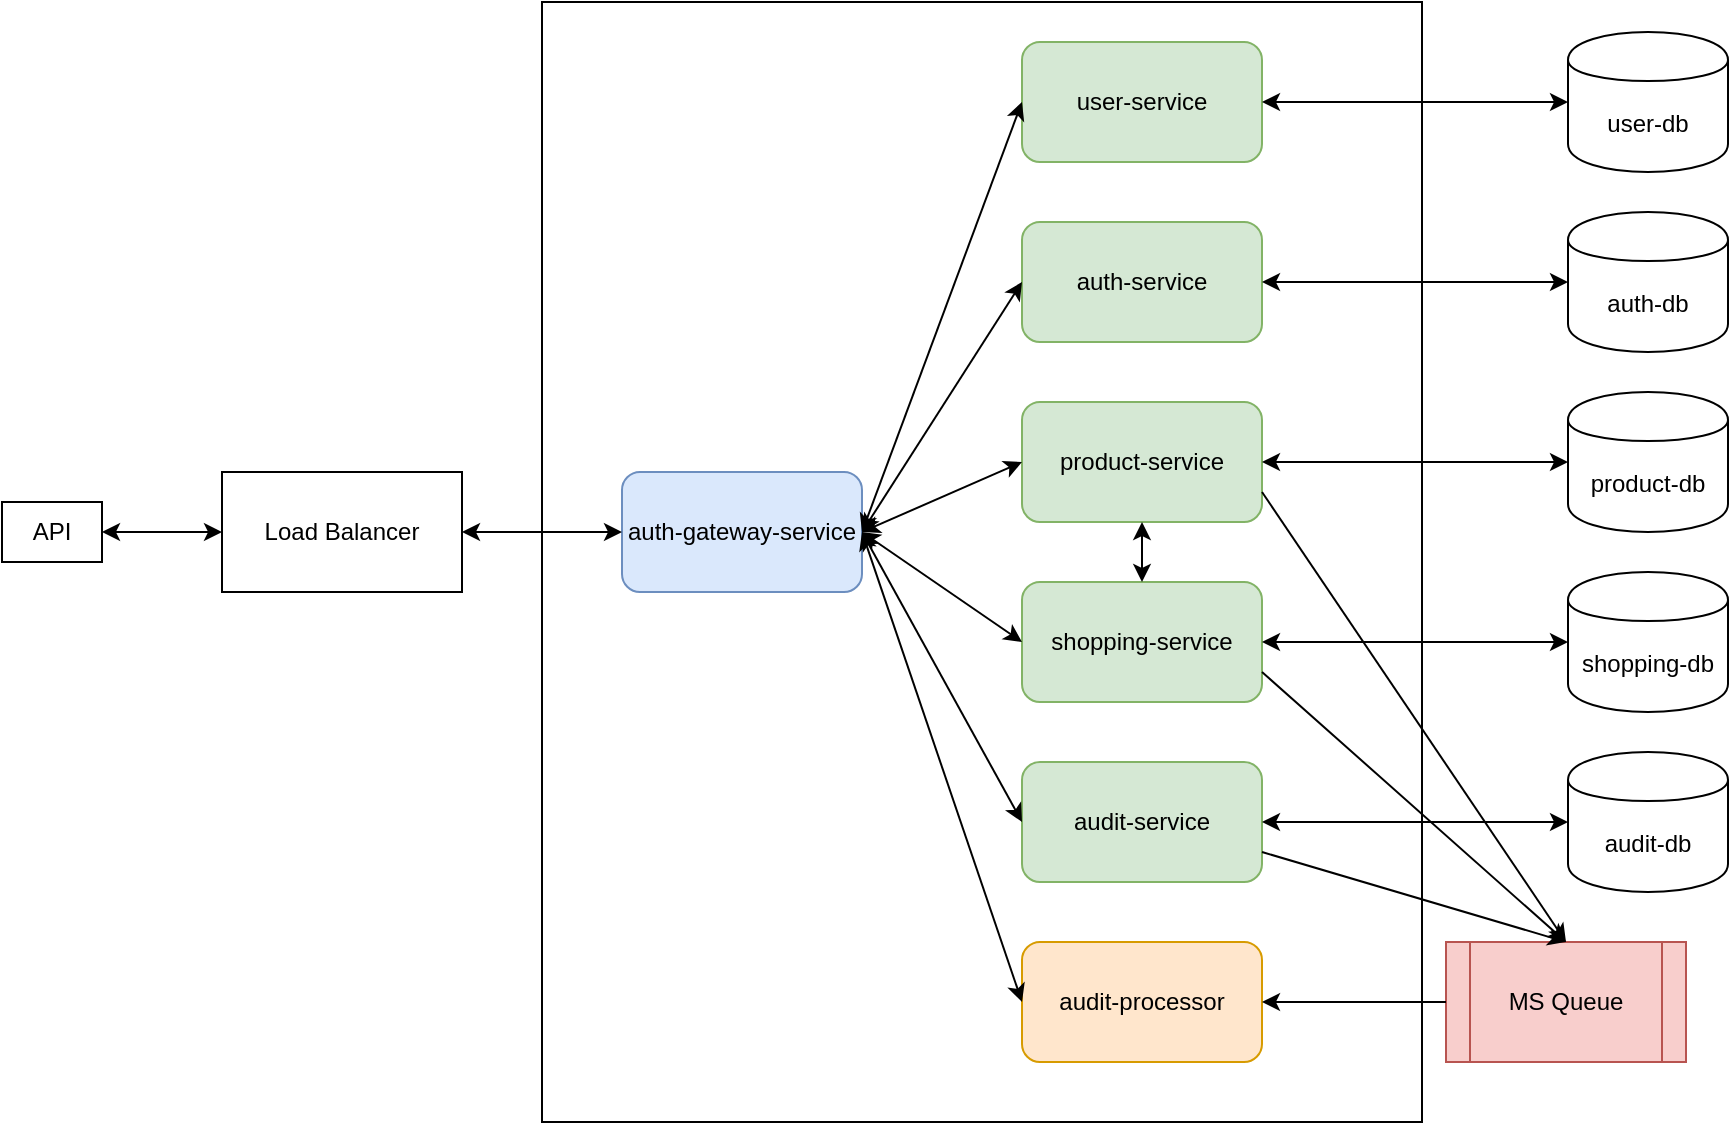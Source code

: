 <mxfile version="13.0.8" type="github"><diagram id="Ra_SUfdDztGyyVcpzctB" name="Page-1"><mxGraphModel dx="1422" dy="762" grid="1" gridSize="10" guides="1" tooltips="1" connect="1" arrows="1" fold="1" page="1" pageScale="1" pageWidth="850" pageHeight="1100" math="0" shadow="0"><root><mxCell id="0"/><mxCell id="1" parent="0"/><mxCell id="ULscxT3_W8Nl4wCydmtd-21" value="" style="rounded=0;whiteSpace=wrap;html=1;fillColor=none;" vertex="1" parent="1"><mxGeometry x="280" y="40" width="440" height="560" as="geometry"/></mxCell><mxCell id="ULscxT3_W8Nl4wCydmtd-2" value="API" style="rounded=0;whiteSpace=wrap;html=1;" vertex="1" parent="1"><mxGeometry x="10" y="290" width="50" height="30" as="geometry"/></mxCell><mxCell id="ULscxT3_W8Nl4wCydmtd-5" value="product-service" style="rounded=1;whiteSpace=wrap;html=1;fillColor=#d5e8d4;strokeColor=#82b366;" vertex="1" parent="1"><mxGeometry x="520" y="240" width="120" height="60" as="geometry"/></mxCell><mxCell id="ULscxT3_W8Nl4wCydmtd-6" value="MS Queue" style="shape=process;whiteSpace=wrap;html=1;backgroundOutline=1;fillColor=#f8cecc;strokeColor=#b85450;" vertex="1" parent="1"><mxGeometry x="732" y="510" width="120" height="60" as="geometry"/></mxCell><mxCell id="ULscxT3_W8Nl4wCydmtd-7" value="product-db" style="shape=cylinder;whiteSpace=wrap;html=1;boundedLbl=1;backgroundOutline=1;" vertex="1" parent="1"><mxGeometry x="793" y="235" width="80" height="70" as="geometry"/></mxCell><mxCell id="ULscxT3_W8Nl4wCydmtd-8" value="shopping-service" style="rounded=1;whiteSpace=wrap;html=1;fillColor=#d5e8d4;strokeColor=#82b366;" vertex="1" parent="1"><mxGeometry x="520" y="330" width="120" height="60" as="geometry"/></mxCell><mxCell id="ULscxT3_W8Nl4wCydmtd-9" value="audit-service" style="rounded=1;whiteSpace=wrap;html=1;fillColor=#d5e8d4;strokeColor=#82b366;" vertex="1" parent="1"><mxGeometry x="520" y="420" width="120" height="60" as="geometry"/></mxCell><mxCell id="ULscxT3_W8Nl4wCydmtd-10" value="user-service" style="rounded=1;whiteSpace=wrap;html=1;fillColor=#d5e8d4;strokeColor=#82b366;" vertex="1" parent="1"><mxGeometry x="520" y="60" width="120" height="60" as="geometry"/></mxCell><mxCell id="ULscxT3_W8Nl4wCydmtd-11" value="auth-service" style="rounded=1;whiteSpace=wrap;html=1;fillColor=#d5e8d4;strokeColor=#82b366;" vertex="1" parent="1"><mxGeometry x="520" y="150" width="120" height="60" as="geometry"/></mxCell><mxCell id="ULscxT3_W8Nl4wCydmtd-12" value="auth-gateway-service" style="rounded=1;whiteSpace=wrap;html=1;fillColor=#dae8fc;strokeColor=#6c8ebf;" vertex="1" parent="1"><mxGeometry x="320" y="275" width="120" height="60" as="geometry"/></mxCell><mxCell id="ULscxT3_W8Nl4wCydmtd-14" value="audit-processor" style="rounded=1;whiteSpace=wrap;html=1;fillColor=#ffe6cc;strokeColor=#d79b00;" vertex="1" parent="1"><mxGeometry x="520" y="510" width="120" height="60" as="geometry"/></mxCell><mxCell id="ULscxT3_W8Nl4wCydmtd-16" value="shopping-db" style="shape=cylinder;whiteSpace=wrap;html=1;boundedLbl=1;backgroundOutline=1;" vertex="1" parent="1"><mxGeometry x="793" y="325" width="80" height="70" as="geometry"/></mxCell><mxCell id="ULscxT3_W8Nl4wCydmtd-17" value="Load Balancer" style="rounded=0;whiteSpace=wrap;html=1;" vertex="1" parent="1"><mxGeometry x="120" y="275" width="120" height="60" as="geometry"/></mxCell><mxCell id="ULscxT3_W8Nl4wCydmtd-18" value="audit-db" style="shape=cylinder;whiteSpace=wrap;html=1;boundedLbl=1;backgroundOutline=1;" vertex="1" parent="1"><mxGeometry x="793" y="415" width="80" height="70" as="geometry"/></mxCell><mxCell id="ULscxT3_W8Nl4wCydmtd-19" value="user-db" style="shape=cylinder;whiteSpace=wrap;html=1;boundedLbl=1;backgroundOutline=1;" vertex="1" parent="1"><mxGeometry x="793" y="55" width="80" height="70" as="geometry"/></mxCell><mxCell id="ULscxT3_W8Nl4wCydmtd-20" value="auth-db" style="shape=cylinder;whiteSpace=wrap;html=1;boundedLbl=1;backgroundOutline=1;" vertex="1" parent="1"><mxGeometry x="793" y="145" width="80" height="70" as="geometry"/></mxCell><mxCell id="ULscxT3_W8Nl4wCydmtd-22" style="edgeStyle=orthogonalEdgeStyle;rounded=0;orthogonalLoop=1;jettySize=auto;html=1;exitX=0.5;exitY=1;exitDx=0;exitDy=0;" edge="1" parent="1" source="ULscxT3_W8Nl4wCydmtd-21" target="ULscxT3_W8Nl4wCydmtd-21"><mxGeometry relative="1" as="geometry"/></mxCell><mxCell id="ULscxT3_W8Nl4wCydmtd-23" value="" style="endArrow=classic;startArrow=classic;html=1;entryX=0;entryY=0.5;entryDx=0;entryDy=0;exitX=1;exitY=0.5;exitDx=0;exitDy=0;" edge="1" parent="1" source="ULscxT3_W8Nl4wCydmtd-10" target="ULscxT3_W8Nl4wCydmtd-19"><mxGeometry width="50" height="50" relative="1" as="geometry"><mxPoint x="400" y="390" as="sourcePoint"/><mxPoint x="450" y="340" as="targetPoint"/></mxGeometry></mxCell><mxCell id="ULscxT3_W8Nl4wCydmtd-24" value="" style="endArrow=classic;startArrow=classic;html=1;entryX=0;entryY=0.5;entryDx=0;entryDy=0;exitX=1;exitY=0.5;exitDx=0;exitDy=0;" edge="1" parent="1" source="ULscxT3_W8Nl4wCydmtd-11" target="ULscxT3_W8Nl4wCydmtd-20"><mxGeometry width="50" height="50" relative="1" as="geometry"><mxPoint x="400" y="390" as="sourcePoint"/><mxPoint x="450" y="340" as="targetPoint"/></mxGeometry></mxCell><mxCell id="ULscxT3_W8Nl4wCydmtd-25" value="" style="endArrow=classic;startArrow=classic;html=1;entryX=0;entryY=0.5;entryDx=0;entryDy=0;exitX=1;exitY=0.5;exitDx=0;exitDy=0;" edge="1" parent="1" source="ULscxT3_W8Nl4wCydmtd-5" target="ULscxT3_W8Nl4wCydmtd-7"><mxGeometry width="50" height="50" relative="1" as="geometry"><mxPoint x="400" y="390" as="sourcePoint"/><mxPoint x="450" y="340" as="targetPoint"/></mxGeometry></mxCell><mxCell id="ULscxT3_W8Nl4wCydmtd-26" value="" style="endArrow=classic;startArrow=classic;html=1;entryX=0;entryY=0.5;entryDx=0;entryDy=0;exitX=1;exitY=0.5;exitDx=0;exitDy=0;" edge="1" parent="1" source="ULscxT3_W8Nl4wCydmtd-8" target="ULscxT3_W8Nl4wCydmtd-16"><mxGeometry width="50" height="50" relative="1" as="geometry"><mxPoint x="400" y="390" as="sourcePoint"/><mxPoint x="450" y="340" as="targetPoint"/></mxGeometry></mxCell><mxCell id="ULscxT3_W8Nl4wCydmtd-27" value="" style="endArrow=classic;startArrow=classic;html=1;entryX=0;entryY=0.5;entryDx=0;entryDy=0;exitX=1;exitY=0.5;exitDx=0;exitDy=0;" edge="1" parent="1" source="ULscxT3_W8Nl4wCydmtd-9" target="ULscxT3_W8Nl4wCydmtd-18"><mxGeometry width="50" height="50" relative="1" as="geometry"><mxPoint x="400" y="390" as="sourcePoint"/><mxPoint x="450" y="340" as="targetPoint"/></mxGeometry></mxCell><mxCell id="ULscxT3_W8Nl4wCydmtd-29" value="" style="endArrow=classic;html=1;entryX=0.5;entryY=0;entryDx=0;entryDy=0;exitX=1;exitY=0.75;exitDx=0;exitDy=0;" edge="1" parent="1" source="ULscxT3_W8Nl4wCydmtd-9" target="ULscxT3_W8Nl4wCydmtd-6"><mxGeometry width="50" height="50" relative="1" as="geometry"><mxPoint x="660" y="480" as="sourcePoint"/><mxPoint x="800" y="510" as="targetPoint"/></mxGeometry></mxCell><mxCell id="ULscxT3_W8Nl4wCydmtd-30" value="" style="endArrow=classic;startArrow=classic;html=1;entryX=0.5;entryY=1;entryDx=0;entryDy=0;exitX=0.5;exitY=0;exitDx=0;exitDy=0;" edge="1" parent="1" source="ULscxT3_W8Nl4wCydmtd-8" target="ULscxT3_W8Nl4wCydmtd-5"><mxGeometry width="50" height="50" relative="1" as="geometry"><mxPoint x="490" y="510" as="sourcePoint"/><mxPoint x="540" y="460" as="targetPoint"/></mxGeometry></mxCell><mxCell id="ULscxT3_W8Nl4wCydmtd-31" value="" style="endArrow=classic;html=1;exitX=1;exitY=0.75;exitDx=0;exitDy=0;entryX=0.5;entryY=0;entryDx=0;entryDy=0;" edge="1" parent="1" source="ULscxT3_W8Nl4wCydmtd-8" target="ULscxT3_W8Nl4wCydmtd-6"><mxGeometry width="50" height="50" relative="1" as="geometry"><mxPoint x="650" y="475" as="sourcePoint"/><mxPoint x="800" y="520" as="targetPoint"/></mxGeometry></mxCell><mxCell id="ULscxT3_W8Nl4wCydmtd-32" value="" style="endArrow=classic;html=1;exitX=0;exitY=0.5;exitDx=0;exitDy=0;entryX=1;entryY=0.5;entryDx=0;entryDy=0;" edge="1" parent="1" source="ULscxT3_W8Nl4wCydmtd-6" target="ULscxT3_W8Nl4wCydmtd-14"><mxGeometry width="50" height="50" relative="1" as="geometry"><mxPoint x="400" y="390" as="sourcePoint"/><mxPoint x="450" y="340" as="targetPoint"/></mxGeometry></mxCell><mxCell id="ULscxT3_W8Nl4wCydmtd-35" value="" style="endArrow=classic;html=1;entryX=0.5;entryY=0;entryDx=0;entryDy=0;exitX=1;exitY=0.75;exitDx=0;exitDy=0;" edge="1" parent="1" source="ULscxT3_W8Nl4wCydmtd-5" target="ULscxT3_W8Nl4wCydmtd-6"><mxGeometry width="50" height="50" relative="1" as="geometry"><mxPoint x="400" y="390" as="sourcePoint"/><mxPoint x="450" y="340" as="targetPoint"/></mxGeometry></mxCell><mxCell id="ULscxT3_W8Nl4wCydmtd-36" value="" style="endArrow=classic;startArrow=classic;html=1;exitX=1;exitY=0.5;exitDx=0;exitDy=0;entryX=0;entryY=0.5;entryDx=0;entryDy=0;" edge="1" parent="1" source="ULscxT3_W8Nl4wCydmtd-2" target="ULscxT3_W8Nl4wCydmtd-17"><mxGeometry width="50" height="50" relative="1" as="geometry"><mxPoint x="400" y="390" as="sourcePoint"/><mxPoint x="450" y="340" as="targetPoint"/></mxGeometry></mxCell><mxCell id="ULscxT3_W8Nl4wCydmtd-37" value="" style="endArrow=classic;startArrow=classic;html=1;exitX=1;exitY=0.5;exitDx=0;exitDy=0;" edge="1" parent="1" source="ULscxT3_W8Nl4wCydmtd-17" target="ULscxT3_W8Nl4wCydmtd-12"><mxGeometry width="50" height="50" relative="1" as="geometry"><mxPoint x="400" y="390" as="sourcePoint"/><mxPoint x="450" y="340" as="targetPoint"/></mxGeometry></mxCell><mxCell id="ULscxT3_W8Nl4wCydmtd-39" value="" style="endArrow=classic;startArrow=classic;html=1;entryX=0;entryY=0.5;entryDx=0;entryDy=0;exitX=1;exitY=0.5;exitDx=0;exitDy=0;" edge="1" parent="1" source="ULscxT3_W8Nl4wCydmtd-12" target="ULscxT3_W8Nl4wCydmtd-10"><mxGeometry width="50" height="50" relative="1" as="geometry"><mxPoint x="400" y="390" as="sourcePoint"/><mxPoint x="450" y="340" as="targetPoint"/></mxGeometry></mxCell><mxCell id="ULscxT3_W8Nl4wCydmtd-40" value="" style="endArrow=classic;startArrow=classic;html=1;entryX=0;entryY=0.5;entryDx=0;entryDy=0;exitX=1;exitY=0.5;exitDx=0;exitDy=0;" edge="1" parent="1" source="ULscxT3_W8Nl4wCydmtd-12" target="ULscxT3_W8Nl4wCydmtd-11"><mxGeometry width="50" height="50" relative="1" as="geometry"><mxPoint x="400" y="390" as="sourcePoint"/><mxPoint x="450" y="340" as="targetPoint"/></mxGeometry></mxCell><mxCell id="ULscxT3_W8Nl4wCydmtd-42" value="" style="endArrow=classic;startArrow=classic;html=1;entryX=0;entryY=0.5;entryDx=0;entryDy=0;exitX=1;exitY=0.5;exitDx=0;exitDy=0;" edge="1" parent="1" source="ULscxT3_W8Nl4wCydmtd-12" target="ULscxT3_W8Nl4wCydmtd-5"><mxGeometry width="50" height="50" relative="1" as="geometry"><mxPoint x="400" y="390" as="sourcePoint"/><mxPoint x="450" y="340" as="targetPoint"/></mxGeometry></mxCell><mxCell id="ULscxT3_W8Nl4wCydmtd-43" value="" style="endArrow=classic;startArrow=classic;html=1;entryX=0;entryY=0.5;entryDx=0;entryDy=0;exitX=1;exitY=0.5;exitDx=0;exitDy=0;" edge="1" parent="1" source="ULscxT3_W8Nl4wCydmtd-12" target="ULscxT3_W8Nl4wCydmtd-8"><mxGeometry width="50" height="50" relative="1" as="geometry"><mxPoint x="400" y="390" as="sourcePoint"/><mxPoint x="450" y="340" as="targetPoint"/></mxGeometry></mxCell><mxCell id="ULscxT3_W8Nl4wCydmtd-44" value="" style="endArrow=classic;startArrow=classic;html=1;entryX=0;entryY=0.5;entryDx=0;entryDy=0;exitX=1;exitY=0.5;exitDx=0;exitDy=0;" edge="1" parent="1" source="ULscxT3_W8Nl4wCydmtd-12" target="ULscxT3_W8Nl4wCydmtd-9"><mxGeometry width="50" height="50" relative="1" as="geometry"><mxPoint x="400" y="390" as="sourcePoint"/><mxPoint x="450" y="340" as="targetPoint"/></mxGeometry></mxCell><mxCell id="ULscxT3_W8Nl4wCydmtd-45" value="" style="endArrow=classic;startArrow=classic;html=1;entryX=0;entryY=0.5;entryDx=0;entryDy=0;exitX=1;exitY=0.5;exitDx=0;exitDy=0;" edge="1" parent="1" source="ULscxT3_W8Nl4wCydmtd-12" target="ULscxT3_W8Nl4wCydmtd-14"><mxGeometry width="50" height="50" relative="1" as="geometry"><mxPoint x="400" y="390" as="sourcePoint"/><mxPoint x="450" y="340" as="targetPoint"/></mxGeometry></mxCell></root></mxGraphModel></diagram></mxfile>